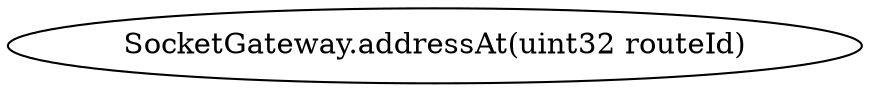 digraph "" {
	graph [bb="0,0,348.14,36"];
	node [label="\N"];
	"SocketGateway.addressAt(uint32 routeId)"	 [height=0.5,
		pos="174.07,18",
		width=4.8353];
}
